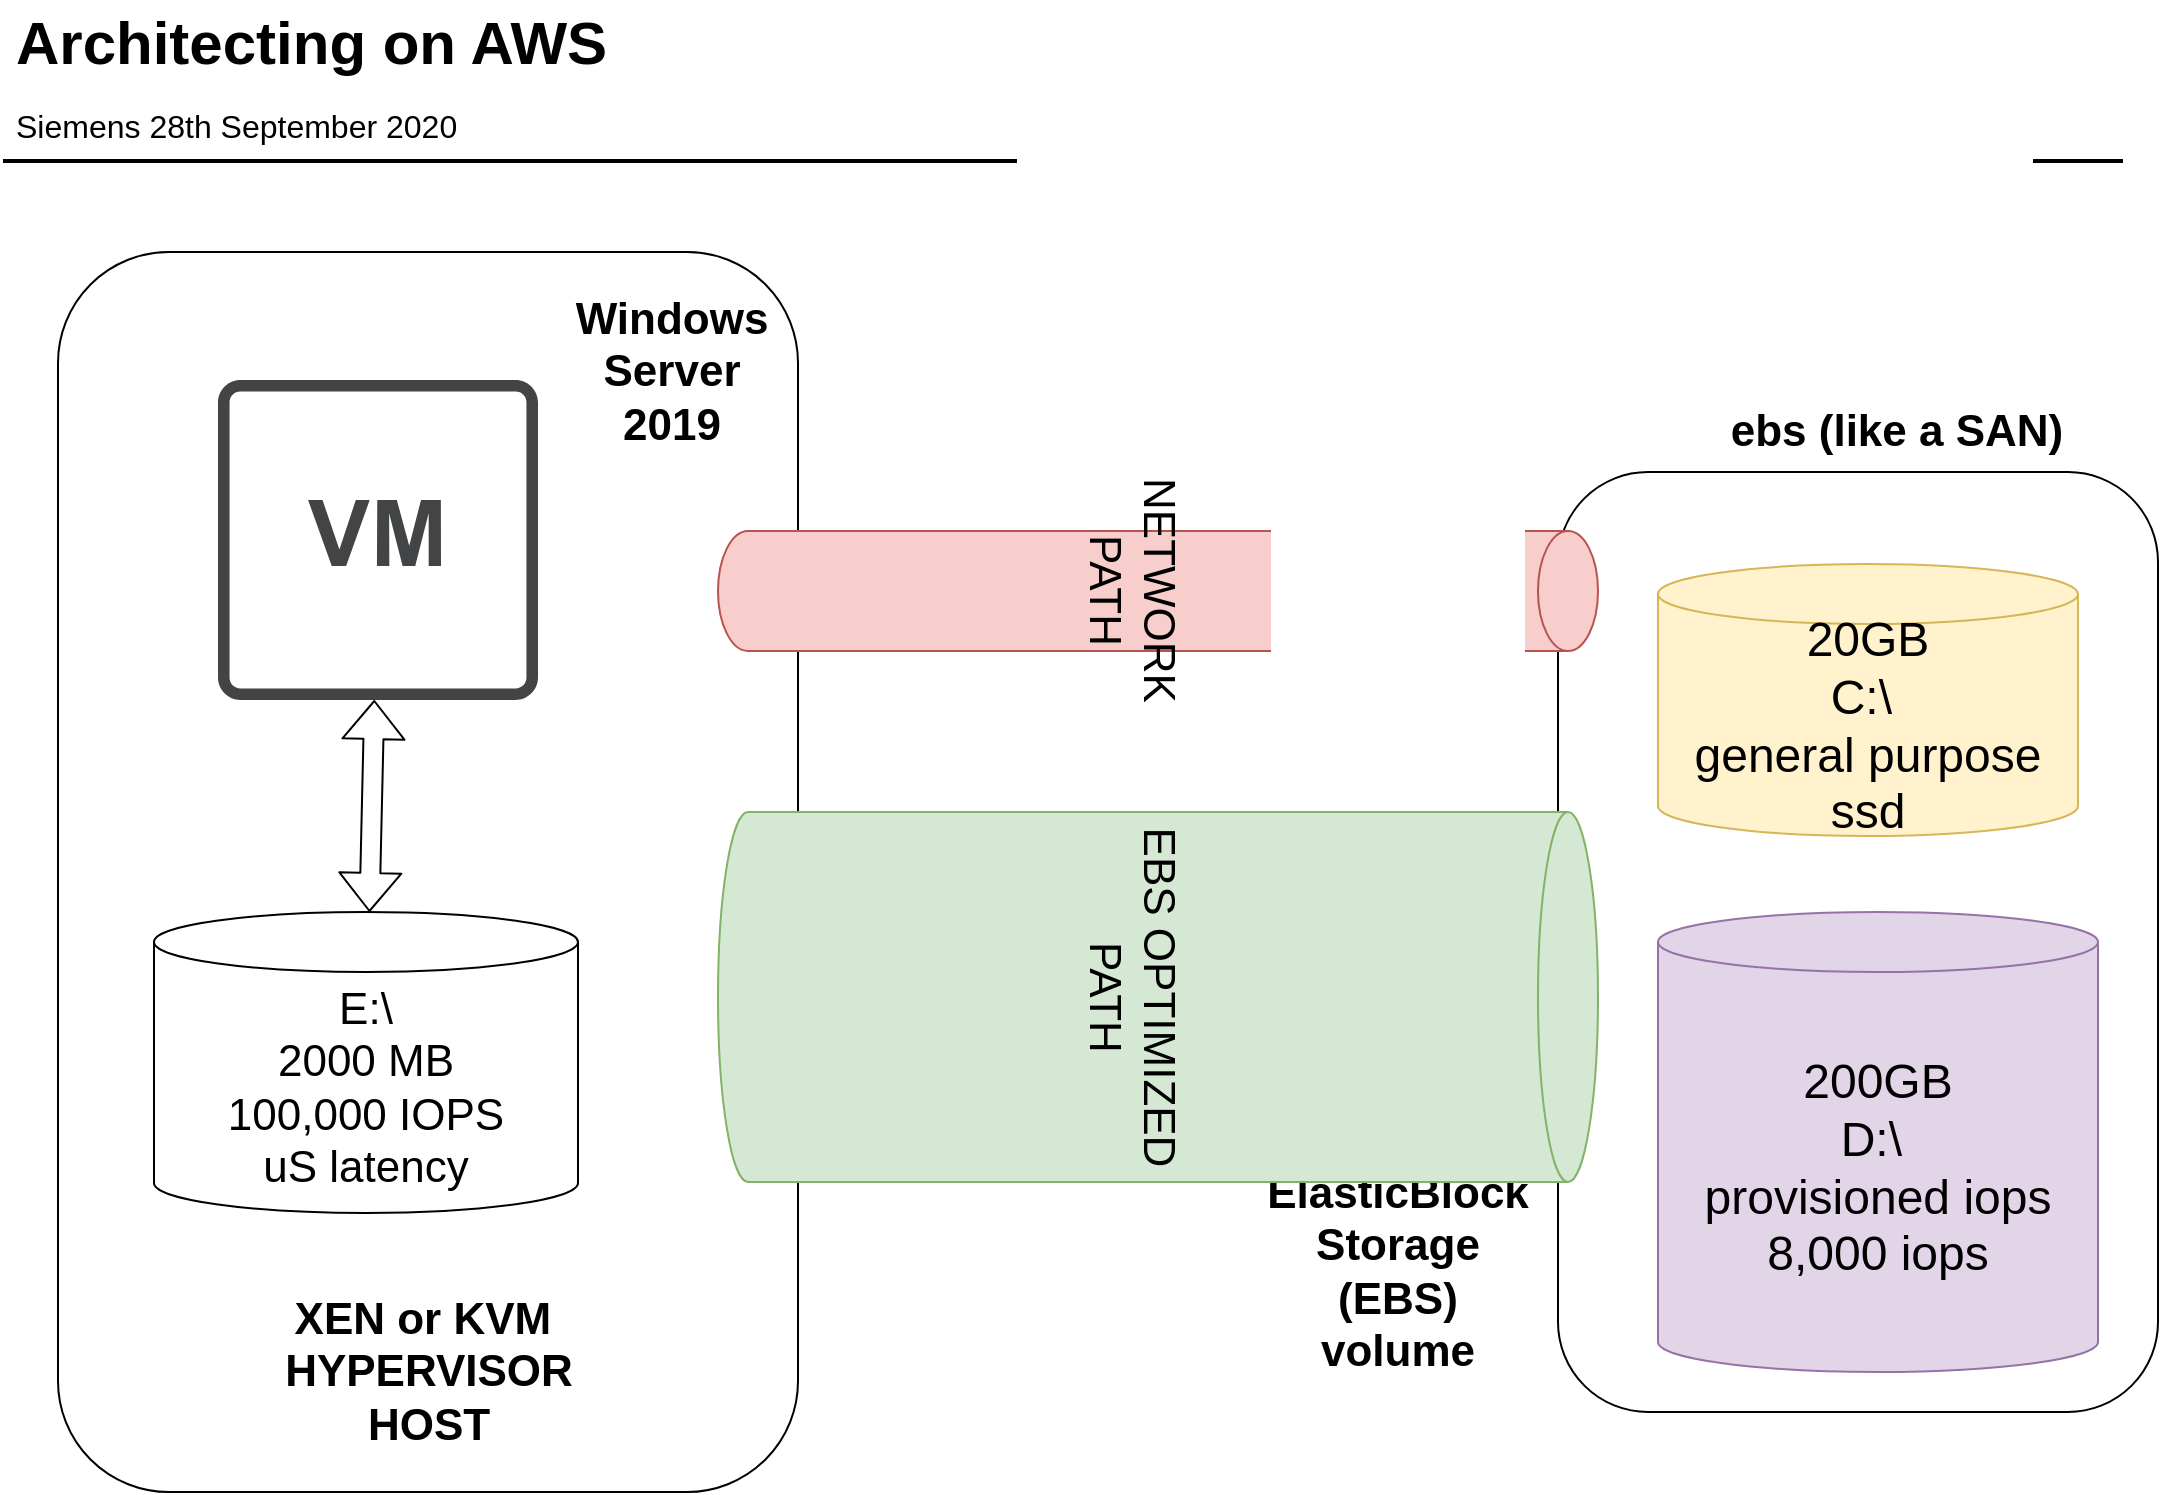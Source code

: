 <mxfile version="13.7.6" type="github" pages="4">
  <diagram name="EBS Optimized" id="27cIfP-kavHw7XUI801r">
    <mxGraphModel dx="1422" dy="832" grid="1" gridSize="10" guides="1" tooltips="1" connect="1" arrows="1" fold="1" page="1" pageScale="1" pageWidth="1169" pageHeight="827" math="0" shadow="0">
      <root>
        <mxCell id="x5GLo9ct7_AY5zpVhLTy-0" />
        <mxCell id="x5GLo9ct7_AY5zpVhLTy-1" parent="x5GLo9ct7_AY5zpVhLTy-0" />
        <mxCell id="g6mgMY1_Z6jYnGy4Dr5F-8" value="" style="rounded=1;whiteSpace=wrap;html=1;align=left;fontSize=22;" parent="x5GLo9ct7_AY5zpVhLTy-1" vertex="1">
          <mxGeometry x="830" y="300" width="300" height="470" as="geometry" />
        </mxCell>
        <mxCell id="g6mgMY1_Z6jYnGy4Dr5F-6" value="" style="rounded=1;whiteSpace=wrap;html=1;align=left;fontSize=14;" parent="x5GLo9ct7_AY5zpVhLTy-1" vertex="1">
          <mxGeometry x="80" y="190" width="370" height="620" as="geometry" />
        </mxCell>
        <mxCell id="x5GLo9ct7_AY5zpVhLTy-2" value="Architecting on AWS" style="text;html=1;resizable=0;points=[];autosize=1;align=left;verticalAlign=top;spacingTop=-4;fontSize=30;fontStyle=1" parent="x5GLo9ct7_AY5zpVhLTy-1" vertex="1">
          <mxGeometry x="56.5" y="64.5" width="310" height="40" as="geometry" />
        </mxCell>
        <mxCell id="x5GLo9ct7_AY5zpVhLTy-3" value="Siemens 28th September 2020" style="text;html=1;resizable=0;points=[];autosize=1;align=left;verticalAlign=top;spacingTop=-4;fontSize=16;" parent="x5GLo9ct7_AY5zpVhLTy-1" vertex="1">
          <mxGeometry x="56.5" y="114.5" width="240" height="20" as="geometry" />
        </mxCell>
        <mxCell id="x5GLo9ct7_AY5zpVhLTy-4" value="" style="line;strokeWidth=2;html=1;fontSize=14;" parent="x5GLo9ct7_AY5zpVhLTy-1" vertex="1">
          <mxGeometry x="52.5" y="139.5" width="1060" height="10" as="geometry" />
        </mxCell>
        <mxCell id="g6mgMY1_Z6jYnGy4Dr5F-0" value="" style="pointerEvents=1;shadow=0;dashed=0;html=1;strokeColor=none;fillColor=#434445;aspect=fixed;labelPosition=center;verticalLabelPosition=bottom;verticalAlign=top;align=center;outlineConnect=0;shape=mxgraph.vvd.virtual_machine;" parent="x5GLo9ct7_AY5zpVhLTy-1" vertex="1">
          <mxGeometry x="160" y="254" width="160" height="160" as="geometry" />
        </mxCell>
        <mxCell id="g6mgMY1_Z6jYnGy4Dr5F-1" value="&lt;font style=&quot;font-size: 24px&quot;&gt;20GB&lt;br&gt;C:\&amp;nbsp;&lt;br&gt;general purpose&lt;br&gt;ssd&lt;br&gt;&lt;/font&gt;" style="shape=cylinder3;whiteSpace=wrap;html=1;boundedLbl=1;backgroundOutline=1;size=15;fontSize=14;fillColor=#fff2cc;strokeColor=#d6b656;" parent="x5GLo9ct7_AY5zpVhLTy-1" vertex="1">
          <mxGeometry x="880" y="346" width="210" height="136" as="geometry" />
        </mxCell>
        <mxCell id="g6mgMY1_Z6jYnGy4Dr5F-2" value="Windows Server 2019" style="text;html=1;strokeColor=none;fillColor=none;align=center;verticalAlign=middle;whiteSpace=wrap;rounded=0;fontSize=22;fontStyle=1" parent="x5GLo9ct7_AY5zpVhLTy-1" vertex="1">
          <mxGeometry x="366.5" y="240" width="40" height="20" as="geometry" />
        </mxCell>
        <mxCell id="g6mgMY1_Z6jYnGy4Dr5F-5" value="ElasticBlock Storage (EBS) volume" style="text;html=1;strokeColor=none;fillColor=none;align=center;verticalAlign=middle;whiteSpace=wrap;rounded=0;fontSize=22;fontStyle=1" parent="x5GLo9ct7_AY5zpVhLTy-1" vertex="1">
          <mxGeometry x="730" y="690" width="40" height="20" as="geometry" />
        </mxCell>
        <mxCell id="g6mgMY1_Z6jYnGy4Dr5F-7" value="XEN or KVM&amp;nbsp;&lt;br&gt;HYPERVISOR HOST" style="text;html=1;strokeColor=none;fillColor=none;align=center;verticalAlign=middle;whiteSpace=wrap;rounded=0;fontSize=22;fontStyle=1" parent="x5GLo9ct7_AY5zpVhLTy-1" vertex="1">
          <mxGeometry x="175.75" y="740" width="178.5" height="20" as="geometry" />
        </mxCell>
        <mxCell id="g6mgMY1_Z6jYnGy4Dr5F-9" value="NETWORK PATH" style="shape=cylinder3;whiteSpace=wrap;html=1;boundedLbl=1;backgroundOutline=1;size=15;fontSize=22;rotation=90;fillColor=#f8cecc;strokeColor=#b85450;" parent="x5GLo9ct7_AY5zpVhLTy-1" vertex="1">
          <mxGeometry x="600" y="139.5" width="60" height="440" as="geometry" />
        </mxCell>
        <mxCell id="g6mgMY1_Z6jYnGy4Dr5F-12" value="ebs (like a SAN)" style="text;html=1;strokeColor=none;fillColor=none;align=center;verticalAlign=middle;whiteSpace=wrap;rounded=0;fontSize=22;fontStyle=1" parent="x5GLo9ct7_AY5zpVhLTy-1" vertex="1">
          <mxGeometry x="910" y="270" width="178.5" height="20" as="geometry" />
        </mxCell>
        <mxCell id="g6mgMY1_Z6jYnGy4Dr5F-13" value="EBS OPTIMIZED PATH" style="shape=cylinder3;whiteSpace=wrap;html=1;boundedLbl=1;backgroundOutline=1;size=15;fontSize=22;rotation=90;fillColor=#d5e8d4;strokeColor=#82b366;" parent="x5GLo9ct7_AY5zpVhLTy-1" vertex="1">
          <mxGeometry x="537.5" y="342.5" width="185" height="440" as="geometry" />
        </mxCell>
        <mxCell id="g6mgMY1_Z6jYnGy4Dr5F-14" value="&lt;font style=&quot;font-size: 24px&quot;&gt;200GB&lt;br&gt;D:\&amp;nbsp;&lt;br&gt;provisioned iops&lt;br&gt;8,000 iops&lt;br&gt;&lt;/font&gt;" style="shape=cylinder3;whiteSpace=wrap;html=1;boundedLbl=1;backgroundOutline=1;size=15;fontSize=14;fillColor=#e1d5e7;strokeColor=#9673a6;" parent="x5GLo9ct7_AY5zpVhLTy-1" vertex="1">
          <mxGeometry x="880" y="520" width="220" height="230" as="geometry" />
        </mxCell>
        <mxCell id="g6mgMY1_Z6jYnGy4Dr5F-15" value="E:\&lt;br&gt;2000 MB&lt;br&gt;100,000 IOPS&lt;br&gt;uS latency" style="shape=cylinder3;whiteSpace=wrap;html=1;boundedLbl=1;backgroundOutline=1;size=15;fontSize=22;" parent="x5GLo9ct7_AY5zpVhLTy-1" vertex="1">
          <mxGeometry x="128" y="520" width="212" height="150.5" as="geometry" />
        </mxCell>
        <mxCell id="g6mgMY1_Z6jYnGy4Dr5F-16" value="" style="shape=flexArrow;endArrow=classic;startArrow=classic;html=1;fontSize=22;" parent="x5GLo9ct7_AY5zpVhLTy-1" source="g6mgMY1_Z6jYnGy4Dr5F-15" target="g6mgMY1_Z6jYnGy4Dr5F-0" edge="1">
          <mxGeometry width="50" height="50" relative="1" as="geometry">
            <mxPoint x="650" y="550" as="sourcePoint" />
            <mxPoint x="700" y="500" as="targetPoint" />
          </mxGeometry>
        </mxCell>
      </root>
    </mxGraphModel>
  </diagram>
  <diagram name="Hypervisor" id="PUaRwyLdnuVOWsAEEMCu">
    <mxGraphModel dx="1673" dy="979" grid="1" gridSize="10" guides="1" tooltips="1" connect="1" arrows="1" fold="1" page="1" pageScale="1" pageWidth="1169" pageHeight="827" math="0" shadow="0">
      <root>
        <mxCell id="oXlI0FXIE4V6m4gh9nj1-0" />
        <mxCell id="oXlI0FXIE4V6m4gh9nj1-1" parent="oXlI0FXIE4V6m4gh9nj1-0" />
        <mxCell id="oXlI0FXIE4V6m4gh9nj1-3" value="" style="rounded=1;whiteSpace=wrap;html=1;align=left;fontSize=14;" parent="oXlI0FXIE4V6m4gh9nj1-1" vertex="1">
          <mxGeometry x="80" y="190" width="1030" height="620" as="geometry" />
        </mxCell>
        <mxCell id="oXlI0FXIE4V6m4gh9nj1-4" value="Architecting on AWS" style="text;html=1;resizable=0;points=[];autosize=1;align=left;verticalAlign=top;spacingTop=-4;fontSize=30;fontStyle=1" parent="oXlI0FXIE4V6m4gh9nj1-1" vertex="1">
          <mxGeometry x="56.5" y="64.5" width="310" height="40" as="geometry" />
        </mxCell>
        <mxCell id="oXlI0FXIE4V6m4gh9nj1-5" value="Siemens 28th September 2020" style="text;html=1;resizable=0;points=[];autosize=1;align=left;verticalAlign=top;spacingTop=-4;fontSize=16;" parent="oXlI0FXIE4V6m4gh9nj1-1" vertex="1">
          <mxGeometry x="56.5" y="114.5" width="240" height="20" as="geometry" />
        </mxCell>
        <mxCell id="oXlI0FXIE4V6m4gh9nj1-6" value="" style="line;strokeWidth=2;html=1;fontSize=14;" parent="oXlI0FXIE4V6m4gh9nj1-1" vertex="1">
          <mxGeometry x="52.5" y="139.5" width="1060" height="10" as="geometry" />
        </mxCell>
        <mxCell id="oXlI0FXIE4V6m4gh9nj1-7" value="" style="pointerEvents=1;shadow=0;dashed=0;html=1;strokeColor=none;fillColor=#434445;aspect=fixed;labelPosition=center;verticalLabelPosition=bottom;verticalAlign=top;align=center;outlineConnect=0;shape=mxgraph.vvd.virtual_machine;" parent="oXlI0FXIE4V6m4gh9nj1-1" vertex="1">
          <mxGeometry x="160" y="254" width="160" height="160" as="geometry" />
        </mxCell>
        <mxCell id="oXlI0FXIE4V6m4gh9nj1-9" value="Windows Server 2019&lt;br&gt;for Siemens" style="text;html=1;strokeColor=none;fillColor=none;align=center;verticalAlign=middle;whiteSpace=wrap;rounded=0;fontSize=22;fontStyle=1" parent="oXlI0FXIE4V6m4gh9nj1-1" vertex="1">
          <mxGeometry x="366.5" y="324" width="40" height="20" as="geometry" />
        </mxCell>
        <mxCell id="oXlI0FXIE4V6m4gh9nj1-11" value="XEN or KVM&amp;nbsp;&lt;br&gt;HYPERVISOR HOST" style="text;html=1;strokeColor=none;fillColor=none;align=center;verticalAlign=middle;whiteSpace=wrap;rounded=0;fontSize=22;fontStyle=1" parent="oXlI0FXIE4V6m4gh9nj1-1" vertex="1">
          <mxGeometry x="175.75" y="740" width="178.5" height="20" as="geometry" />
        </mxCell>
        <mxCell id="oXlI0FXIE4V6m4gh9nj1-18" value="" style="pointerEvents=1;shadow=0;dashed=0;html=1;strokeColor=none;fillColor=#434445;aspect=fixed;labelPosition=center;verticalLabelPosition=bottom;verticalAlign=top;align=center;outlineConnect=0;shape=mxgraph.vvd.virtual_machine;" parent="oXlI0FXIE4V6m4gh9nj1-1" vertex="1">
          <mxGeometry x="580" y="254" width="160" height="160" as="geometry" />
        </mxCell>
        <mxCell id="oXlI0FXIE4V6m4gh9nj1-20" value="Windows Server 2019&lt;br&gt;for Siemens" style="text;html=1;strokeColor=none;fillColor=none;align=center;verticalAlign=middle;whiteSpace=wrap;rounded=0;fontSize=22;fontStyle=1" parent="oXlI0FXIE4V6m4gh9nj1-1" vertex="1">
          <mxGeometry x="820" y="210" width="40" height="256" as="geometry" />
        </mxCell>
      </root>
    </mxGraphModel>
  </diagram>
  <diagram name="Cloudfront to S3" id="widVsamPwLqXXseyymtK">
    <mxGraphModel dx="1422" dy="832" grid="1" gridSize="10" guides="1" tooltips="1" connect="1" arrows="1" fold="1" page="1" pageScale="1" pageWidth="1169" pageHeight="827" math="0" shadow="0">
      <root>
        <mxCell id="BsY-sKtZo91KOvWU6S5C-0" />
        <mxCell id="BsY-sKtZo91KOvWU6S5C-1" parent="BsY-sKtZo91KOvWU6S5C-0" />
        <mxCell id="BsY-sKtZo91KOvWU6S5C-2" value="Architecting on AWS" style="text;html=1;resizable=0;points=[];autosize=1;align=left;verticalAlign=top;spacingTop=-4;fontSize=30;fontStyle=1" parent="BsY-sKtZo91KOvWU6S5C-1" vertex="1">
          <mxGeometry x="56.5" y="64.5" width="310" height="40" as="geometry" />
        </mxCell>
        <mxCell id="BsY-sKtZo91KOvWU6S5C-3" value="Siemens 28th September 2020" style="text;html=1;resizable=0;points=[];autosize=1;align=left;verticalAlign=top;spacingTop=-4;fontSize=16;" parent="BsY-sKtZo91KOvWU6S5C-1" vertex="1">
          <mxGeometry x="56.5" y="114.5" width="240" height="20" as="geometry" />
        </mxCell>
        <mxCell id="BsY-sKtZo91KOvWU6S5C-4" value="" style="line;strokeWidth=2;html=1;fontSize=14;" parent="BsY-sKtZo91KOvWU6S5C-1" vertex="1">
          <mxGeometry x="52.5" y="139.5" width="1060" height="10" as="geometry" />
        </mxCell>
        <mxCell id="BsY-sKtZo91KOvWU6S5C-5" value="bucket name = &quot;mybucket232&quot;&lt;br&gt;https://mybucket232.s3.amazonaws.com&lt;br&gt;Virtual hosting = TRUE" style="outlineConnect=0;fontColor=#232F3E;gradientColor=none;fillColor=#277116;strokeColor=none;dashed=0;verticalLabelPosition=bottom;verticalAlign=top;align=center;html=1;fontSize=12;fontStyle=0;aspect=fixed;pointerEvents=1;shape=mxgraph.aws4.bucket;" parent="BsY-sKtZo91KOvWU6S5C-1" vertex="1">
          <mxGeometry x="820" y="180" width="94.23" height="98" as="geometry" />
        </mxCell>
        <mxCell id="BsY-sKtZo91KOvWU6S5C-8" value="index.html" style="rounded=1;whiteSpace=wrap;html=1;align=left;" parent="BsY-sKtZo91KOvWU6S5C-1" vertex="1">
          <mxGeometry x="827.5" y="230" width="60" height="30" as="geometry" />
        </mxCell>
        <mxCell id="BsY-sKtZo91KOvWU6S5C-9" value="Global DNS Service" style="outlineConnect=0;fontColor=#232F3E;gradientColor=#945DF2;gradientDirection=north;fillColor=#5A30B5;strokeColor=#ffffff;dashed=0;verticalLabelPosition=bottom;verticalAlign=top;align=center;html=1;fontSize=12;fontStyle=0;aspect=fixed;shape=mxgraph.aws4.resourceIcon;resIcon=mxgraph.aws4.route_53;" parent="BsY-sKtZo91KOvWU6S5C-1" vertex="1">
          <mxGeometry x="490" y="190" width="78" height="78" as="geometry" />
        </mxCell>
        <mxCell id="BsY-sKtZo91KOvWU6S5C-10" value="CNAME record&lt;br&gt;www.siemens.com --&amp;gt;&amp;nbsp;&lt;span style=&quot;color: rgb(35 , 47 , 62) ; text-align: center&quot;&gt;cf1234567.cloudfront.net&lt;/span&gt;" style="rounded=1;whiteSpace=wrap;html=1;align=left;" parent="BsY-sKtZo91KOvWU6S5C-1" vertex="1">
          <mxGeometry x="410" y="278" width="290" height="60" as="geometry" />
        </mxCell>
        <mxCell id="BsY-sKtZo91KOvWU6S5C-11" value="CloudFront Distribution&lt;br&gt;ORIGIN = https://mybucket.s3.amazonaws.com&lt;br&gt;cf1234567.cloudfront.net" style="outlineConnect=0;fontColor=#232F3E;gradientColor=#945DF2;gradientDirection=north;fillColor=#5A30B5;strokeColor=#ffffff;dashed=0;verticalLabelPosition=bottom;verticalAlign=top;align=center;html=1;fontSize=12;fontStyle=0;aspect=fixed;shape=mxgraph.aws4.resourceIcon;resIcon=mxgraph.aws4.cloudfront;" parent="BsY-sKtZo91KOvWU6S5C-1" vertex="1">
          <mxGeometry x="670" y="360" width="78" height="78" as="geometry" />
        </mxCell>
        <mxCell id="BsY-sKtZo91KOvWU6S5C-12" value="" style="shape=flexArrow;endArrow=classic;html=1;" parent="BsY-sKtZo91KOvWU6S5C-1" edge="1">
          <mxGeometry width="50" height="50" relative="1" as="geometry">
            <mxPoint x="310" y="204" as="sourcePoint" />
            <mxPoint x="480" y="200" as="targetPoint" />
          </mxGeometry>
        </mxCell>
        <mxCell id="BsY-sKtZo91KOvWU6S5C-13" value="" style="shape=flexArrow;endArrow=classic;html=1;" parent="BsY-sKtZo91KOvWU6S5C-1" edge="1">
          <mxGeometry width="50" height="50" relative="1" as="geometry">
            <mxPoint x="570" y="340" as="sourcePoint" />
            <mxPoint x="660" y="420" as="targetPoint" />
          </mxGeometry>
        </mxCell>
        <mxCell id="BsY-sKtZo91KOvWU6S5C-14" value="" style="shape=flexArrow;endArrow=classic;html=1;" parent="BsY-sKtZo91KOvWU6S5C-1" edge="1">
          <mxGeometry width="50" height="50" relative="1" as="geometry">
            <mxPoint x="760" y="400" as="sourcePoint" />
            <mxPoint x="873" y="340" as="targetPoint" />
          </mxGeometry>
        </mxCell>
      </root>
    </mxGraphModel>
  </diagram>
  <diagram id="rJICjt1PLz-014PjLbdg" name="VPC">
    <mxGraphModel dx="593" dy="1172" grid="1" gridSize="10" guides="1" tooltips="1" connect="1" arrows="1" fold="1" page="1" pageScale="1" pageWidth="1169" pageHeight="827" math="0" shadow="0">
      <root>
        <mxCell id="FpBhPsT1KfIi4kYJoUhy-0" />
        <mxCell id="FpBhPsT1KfIi4kYJoUhy-1" parent="FpBhPsT1KfIi4kYJoUhy-0" />
        <mxCell id="FpBhPsT1KfIi4kYJoUhy-2" value="&lt;font style=&quot;font-size: 18px&quot;&gt;VPC - 10.0.0.0/16 (10.0.0.0 - &amp;gt; 10.0.255.255)&lt;/font&gt;" style="points=[[0,0],[0.25,0],[0.5,0],[0.75,0],[1,0],[1,0.25],[1,0.5],[1,0.75],[1,1],[0.75,1],[0.5,1],[0.25,1],[0,1],[0,0.75],[0,0.5],[0,0.25]];outlineConnect=0;gradientColor=none;html=1;whiteSpace=wrap;fontSize=12;fontStyle=0;shape=mxgraph.aws4.group;grIcon=mxgraph.aws4.group_vpc;strokeColor=#248814;fillColor=none;verticalAlign=top;align=left;spacingLeft=30;dashed=0;" parent="FpBhPsT1KfIi4kYJoUhy-1" vertex="1">
          <mxGeometry x="70" y="170" width="680" height="630" as="geometry" />
        </mxCell>
        <mxCell id="FpBhPsT1KfIi4kYJoUhy-3" value="Availability Zone" style="fillColor=none;strokeColor=#147EBA;dashed=1;verticalAlign=top;fontStyle=0;fontColor=#147EBA;" parent="FpBhPsT1KfIi4kYJoUhy-1" vertex="1">
          <mxGeometry x="150" y="230" width="230" height="550" as="geometry" />
        </mxCell>
        <mxCell id="FpBhPsT1KfIi4kYJoUhy-4" value="Availability Zone" style="fillColor=none;strokeColor=#147EBA;dashed=1;verticalAlign=top;fontStyle=0;fontColor=#147EBA;" parent="FpBhPsT1KfIi4kYJoUhy-1" vertex="1">
          <mxGeometry x="450" y="230" width="240" height="550" as="geometry" />
        </mxCell>
        <mxCell id="FpBhPsT1KfIi4kYJoUhy-5" value="Public subnet&lt;br&gt;10.0.10.0/&lt;b&gt;24&lt;/b&gt;&lt;br&gt;10.0.10.1 --&amp;gt;10.0.10.255" style="points=[[0,0],[0.25,0],[0.5,0],[0.75,0],[1,0],[1,0.25],[1,0.5],[1,0.75],[1,1],[0.75,1],[0.5,1],[0.25,1],[0,1],[0,0.75],[0,0.5],[0,0.25]];outlineConnect=0;gradientColor=none;html=1;whiteSpace=wrap;fontSize=12;fontStyle=0;shape=mxgraph.aws4.group;grIcon=mxgraph.aws4.group_security_group;grStroke=0;strokeColor=#248814;fillColor=#E9F3E6;verticalAlign=top;align=left;spacingLeft=30;fontColor=#248814;dashed=0;" parent="FpBhPsT1KfIi4kYJoUhy-1" vertex="1">
          <mxGeometry x="170" y="280" width="200" height="200" as="geometry" />
        </mxCell>
        <mxCell id="FpBhPsT1KfIi4kYJoUhy-6" value="Web Server 1&lt;br&gt;Private IP = 10.0.10.66" style="outlineConnect=0;fontColor=#232F3E;gradientColor=#F78E04;gradientDirection=north;fillColor=#D05C17;strokeColor=#ffffff;dashed=0;verticalLabelPosition=bottom;verticalAlign=top;align=center;html=1;fontSize=12;fontStyle=0;aspect=fixed;shape=mxgraph.aws4.resourceIcon;resIcon=mxgraph.aws4.ec2;" parent="FpBhPsT1KfIi4kYJoUhy-1" vertex="1">
          <mxGeometry x="210" y="350" width="40" height="40" as="geometry" />
        </mxCell>
        <mxCell id="FpBhPsT1KfIi4kYJoUhy-7" value="Public subnet&lt;br&gt;10.0.20.0/&lt;b&gt;24&lt;/b&gt;&lt;br&gt;10.0.20.1 --&amp;gt;10.0.20.255" style="points=[[0,0],[0.25,0],[0.5,0],[0.75,0],[1,0],[1,0.25],[1,0.5],[1,0.75],[1,1],[0.75,1],[0.5,1],[0.25,1],[0,1],[0,0.75],[0,0.5],[0,0.25]];outlineConnect=0;gradientColor=none;html=1;whiteSpace=wrap;fontSize=12;fontStyle=0;shape=mxgraph.aws4.group;grIcon=mxgraph.aws4.group_security_group;grStroke=0;strokeColor=#248814;fillColor=#E9F3E6;verticalAlign=top;align=left;spacingLeft=30;fontColor=#248814;dashed=0;" parent="FpBhPsT1KfIi4kYJoUhy-1" vertex="1">
          <mxGeometry x="480" y="280" width="190" height="200" as="geometry" />
        </mxCell>
        <mxCell id="FpBhPsT1KfIi4kYJoUhy-8" value="Web Server 2&lt;br&gt;Private IP = 10.0.20.42" style="outlineConnect=0;fontColor=#232F3E;gradientColor=#F78E04;gradientDirection=north;fillColor=#D05C17;strokeColor=#ffffff;dashed=0;verticalLabelPosition=bottom;verticalAlign=top;align=center;html=1;fontSize=12;fontStyle=0;aspect=fixed;shape=mxgraph.aws4.resourceIcon;resIcon=mxgraph.aws4.ec2;" parent="FpBhPsT1KfIi4kYJoUhy-1" vertex="1">
          <mxGeometry x="531" y="350" width="40" height="40" as="geometry" />
        </mxCell>
        <mxCell id="FpBhPsT1KfIi4kYJoUhy-9" value="VPC&amp;nbsp;&lt;br&gt;ROUTER" style="outlineConnect=0;fontColor=#232F3E;gradientColor=none;fillColor=#5A30B5;strokeColor=none;dashed=0;verticalLabelPosition=bottom;verticalAlign=top;align=center;html=1;fontSize=12;fontStyle=0;aspect=fixed;pointerEvents=1;shape=mxgraph.aws4.customer_gateway;" parent="FpBhPsT1KfIi4kYJoUhy-1" vertex="1">
          <mxGeometry x="382" y="500" width="58" height="58" as="geometry" />
        </mxCell>
        <mxCell id="FpBhPsT1KfIi4kYJoUhy-10" value="" style="endArrow=none;html=1;fontSize=22;fontColor=#000000;" parent="FpBhPsT1KfIi4kYJoUhy-1" source="FpBhPsT1KfIi4kYJoUhy-5" target="FpBhPsT1KfIi4kYJoUhy-9" edge="1">
          <mxGeometry width="50" height="50" relative="1" as="geometry">
            <mxPoint x="380" y="340" as="sourcePoint" />
            <mxPoint x="430" y="290" as="targetPoint" />
          </mxGeometry>
        </mxCell>
        <mxCell id="FpBhPsT1KfIi4kYJoUhy-11" value="" style="endArrow=none;html=1;fontSize=22;fontColor=#000000;" parent="FpBhPsT1KfIi4kYJoUhy-1" source="FpBhPsT1KfIi4kYJoUhy-7" target="FpBhPsT1KfIi4kYJoUhy-9" edge="1">
          <mxGeometry width="50" height="50" relative="1" as="geometry">
            <mxPoint x="370.0" y="327.695" as="sourcePoint" />
            <mxPoint x="390" y="314.578" as="targetPoint" />
          </mxGeometry>
        </mxCell>
        <mxCell id="FpBhPsT1KfIi4kYJoUhy-12" value="10.0.10.1" style="text;html=1;strokeColor=none;fillColor=none;align=center;verticalAlign=middle;whiteSpace=wrap;rounded=0;fontSize=12;fontColor=#000000;" parent="FpBhPsT1KfIi4kYJoUhy-1" vertex="1">
          <mxGeometry x="330" y="495" width="40" height="20" as="geometry" />
        </mxCell>
        <mxCell id="FpBhPsT1KfIi4kYJoUhy-13" value="10.0.20.1" style="text;html=1;strokeColor=none;fillColor=none;align=center;verticalAlign=middle;whiteSpace=wrap;rounded=0;fontSize=12;fontColor=#000000;" parent="FpBhPsT1KfIi4kYJoUhy-1" vertex="1">
          <mxGeometry x="450" y="495" width="40" height="20" as="geometry" />
        </mxCell>
        <mxCell id="FpBhPsT1KfIi4kYJoUhy-14" value="Private subnet&lt;br&gt;10.0.30.0/24&lt;br&gt;10.0.30.1 --&amp;gt; 10.0.30.254" style="points=[[0,0],[0.25,0],[0.5,0],[0.75,0],[1,0],[1,0.25],[1,0.5],[1,0.75],[1,1],[0.75,1],[0.5,1],[0.25,1],[0,1],[0,0.75],[0,0.5],[0,0.25]];outlineConnect=0;gradientColor=none;html=1;whiteSpace=wrap;fontSize=12;fontStyle=0;shape=mxgraph.aws4.group;grIcon=mxgraph.aws4.group_security_group;grStroke=0;strokeColor=#147EBA;fillColor=#E6F2F8;verticalAlign=top;align=left;spacingLeft=30;fontColor=#147EBA;dashed=0;" parent="FpBhPsT1KfIi4kYJoUhy-1" vertex="1">
          <mxGeometry x="180" y="558" width="180" height="192" as="geometry" />
        </mxCell>
        <mxCell id="FpBhPsT1KfIi4kYJoUhy-15" value="Private subnet&lt;br&gt;10.0.40.0/24&lt;br&gt;10.0.40.1 --&amp;gt; 10.0.40.254" style="points=[[0,0],[0.25,0],[0.5,0],[0.75,0],[1,0],[1,0.25],[1,0.5],[1,0.75],[1,1],[0.75,1],[0.5,1],[0.25,1],[0,1],[0,0.75],[0,0.5],[0,0.25]];outlineConnect=0;gradientColor=none;html=1;whiteSpace=wrap;fontSize=12;fontStyle=0;shape=mxgraph.aws4.group;grIcon=mxgraph.aws4.group_security_group;grStroke=0;strokeColor=#147EBA;fillColor=#E6F2F8;verticalAlign=top;align=left;spacingLeft=30;fontColor=#147EBA;dashed=0;" parent="FpBhPsT1KfIi4kYJoUhy-1" vertex="1">
          <mxGeometry x="485" y="558" width="180" height="192" as="geometry" />
        </mxCell>
        <mxCell id="FpBhPsT1KfIi4kYJoUhy-16" value="App Server 1&lt;br&gt;Private IP = 10.0.30.10" style="outlineConnect=0;fontColor=#232F3E;gradientColor=#F78E04;gradientDirection=north;fillColor=#D05C17;strokeColor=#ffffff;dashed=0;verticalLabelPosition=bottom;verticalAlign=top;align=center;html=1;fontSize=12;fontStyle=0;aspect=fixed;shape=mxgraph.aws4.resourceIcon;resIcon=mxgraph.aws4.ec2;" parent="FpBhPsT1KfIi4kYJoUhy-1" vertex="1">
          <mxGeometry x="226" y="629" width="50" height="50" as="geometry" />
        </mxCell>
        <mxCell id="FpBhPsT1KfIi4kYJoUhy-17" value="App Server 2&lt;br&gt;Private IP = 10.0.40.16" style="outlineConnect=0;fontColor=#232F3E;gradientColor=#F78E04;gradientDirection=north;fillColor=#D05C17;strokeColor=#ffffff;dashed=0;verticalLabelPosition=bottom;verticalAlign=top;align=center;html=1;fontSize=12;fontStyle=0;aspect=fixed;shape=mxgraph.aws4.resourceIcon;resIcon=mxgraph.aws4.ec2;" parent="FpBhPsT1KfIi4kYJoUhy-1" vertex="1">
          <mxGeometry x="543" y="629" width="48" height="48" as="geometry" />
        </mxCell>
        <mxCell id="FpBhPsT1KfIi4kYJoUhy-18" value="" style="endArrow=none;html=1;fontSize=22;fontColor=#000000;" parent="FpBhPsT1KfIi4kYJoUhy-1" source="FpBhPsT1KfIi4kYJoUhy-15" target="FpBhPsT1KfIi4kYJoUhy-9" edge="1">
          <mxGeometry width="50" height="50" relative="1" as="geometry">
            <mxPoint x="490" y="475.271" as="sourcePoint" />
            <mxPoint x="448" y="512.97" as="targetPoint" />
          </mxGeometry>
        </mxCell>
        <mxCell id="FpBhPsT1KfIi4kYJoUhy-19" value="10.0.40.1" style="text;html=1;strokeColor=none;fillColor=none;align=center;verticalAlign=middle;whiteSpace=wrap;rounded=0;fontSize=12;fontColor=#000000;" parent="FpBhPsT1KfIi4kYJoUhy-1" vertex="1">
          <mxGeometry x="460" y="530" width="40" height="20" as="geometry" />
        </mxCell>
        <mxCell id="FpBhPsT1KfIi4kYJoUhy-20" value="10.0.30.1" style="text;html=1;strokeColor=none;fillColor=none;align=center;verticalAlign=middle;whiteSpace=wrap;rounded=0;fontSize=12;fontColor=#000000;" parent="FpBhPsT1KfIi4kYJoUhy-1" vertex="1">
          <mxGeometry x="330" y="538" width="40" height="20" as="geometry" />
        </mxCell>
        <mxCell id="FpBhPsT1KfIi4kYJoUhy-22" value="INTERNET GATEWAY (IGW)" style="outlineConnect=0;fontColor=#232F3E;gradientColor=none;fillColor=#5A30B5;strokeColor=none;dashed=0;verticalLabelPosition=bottom;verticalAlign=top;align=center;html=1;fontSize=12;fontStyle=0;aspect=fixed;pointerEvents=1;shape=mxgraph.aws4.internet_gateway;" parent="FpBhPsT1KfIi4kYJoUhy-1" vertex="1">
          <mxGeometry x="372" y="40" width="78" height="78" as="geometry" />
        </mxCell>
        <mxCell id="FpBhPsT1KfIi4kYJoUhy-23" value="" style="endArrow=none;html=1;fontSize=12;fontColor=#000000;" parent="FpBhPsT1KfIi4kYJoUhy-1" source="FpBhPsT1KfIi4kYJoUhy-9" target="FpBhPsT1KfIi4kYJoUhy-22" edge="1">
          <mxGeometry width="50" height="50" relative="1" as="geometry">
            <mxPoint x="390" y="360" as="sourcePoint" />
            <mxPoint x="440" y="310" as="targetPoint" />
          </mxGeometry>
        </mxCell>
        <mxCell id="FpBhPsT1KfIi4kYJoUhy-24" value="&lt;b&gt;Routing Table rt1&lt;/b&gt;&lt;br&gt;10.0.0.0/16 = local&amp;nbsp;&lt;br&gt;0.0.0.0/0 = IGW" style="rounded=1;whiteSpace=wrap;html=1;align=left;fontSize=12;fontColor=#000000;" parent="FpBhPsT1KfIi4kYJoUhy-1" vertex="1">
          <mxGeometry x="106" y="435" width="120" height="60" as="geometry" />
        </mxCell>
        <mxCell id="FpBhPsT1KfIi4kYJoUhy-25" value="&lt;b&gt;Routing Table rt1&lt;/b&gt;&lt;br&gt;10.0.0.0/16 = local&amp;nbsp;&lt;br&gt;0.0.0.0/0 = IGW" style="rounded=1;whiteSpace=wrap;html=1;align=left;fontSize=12;fontColor=#000000;" parent="FpBhPsT1KfIi4kYJoUhy-1" vertex="1">
          <mxGeometry x="570" y="435" width="120" height="60" as="geometry" />
        </mxCell>
        <mxCell id="FpBhPsT1KfIi4kYJoUhy-26" value="&lt;b&gt;Routing Table rt2&lt;/b&gt;&lt;br&gt;10.0.0.0/16 = local&amp;nbsp;&lt;br&gt;0.0.0.0/0 = NATinstance" style="rounded=1;whiteSpace=wrap;html=1;align=left;fontSize=12;fontColor=#000000;" parent="FpBhPsT1KfIi4kYJoUhy-1" vertex="1">
          <mxGeometry x="86" y="720" width="160" height="60" as="geometry" />
        </mxCell>
        <mxCell id="FpBhPsT1KfIi4kYJoUhy-34" value="&lt;span style=&quot;color: rgb(22 , 25 , 31) ; font-family: &amp;#34;amazon ember&amp;#34; , &amp;#34;helvetica neue&amp;#34; , &amp;#34;roboto&amp;#34; , &amp;#34;arial&amp;#34; , sans-serif ; font-size: 14px ; background-color: rgb(241 , 250 , 255)&quot;&gt;eipalloc-019bf2638e7f44c59&lt;br&gt;&lt;/span&gt;&lt;a href=&quot;https://eu-west-1.console.aws.amazon.com/vpc/home?region=eu-west-1#ElasticIpDetails:AllocationId=eipalloc-019bf2638e7f44c59&quot; target=&quot;_top&quot; style=&quot;background-color: rgb(241 , 250 , 255) ; font-family: &amp;#34;amazon ember&amp;#34; , &amp;#34;helvetica neue&amp;#34; , &amp;#34;roboto&amp;#34; , &amp;#34;arial&amp;#34; , sans-serif ; font-size: 14px&quot;&gt;54.195.201.240&lt;/a&gt;" style="rounded=1;whiteSpace=wrap;html=1;align=left;fontSize=20;fontColor=#000000;" parent="FpBhPsT1KfIi4kYJoUhy-1" vertex="1">
          <mxGeometry x="310" y="-50" width="254" height="60" as="geometry" />
        </mxCell>
        <mxCell id="FpBhPsT1KfIi4kYJoUhy-38" value="NAT&lt;br&gt;&amp;nbsp;INSTANCE" style="outlineConnect=0;fontColor=#232F3E;gradientColor=#F78E04;gradientDirection=north;fillColor=#D05C17;strokeColor=#ffffff;dashed=0;verticalLabelPosition=bottom;verticalAlign=top;align=center;html=1;fontSize=12;fontStyle=0;aspect=fixed;shape=mxgraph.aws4.resourceIcon;resIcon=mxgraph.aws4.ec2;" parent="FpBhPsT1KfIi4kYJoUhy-1" vertex="1">
          <mxGeometry x="330" y="350" width="40" height="40" as="geometry" />
        </mxCell>
        <mxCell id="FpBhPsT1KfIi4kYJoUhy-39" value="NAT&lt;br&gt;&amp;nbsp;INSTANCE" style="outlineConnect=0;fontColor=#232F3E;gradientColor=#F78E04;gradientDirection=north;fillColor=#D05C17;strokeColor=#ffffff;dashed=0;verticalLabelPosition=bottom;verticalAlign=top;align=center;html=1;fontSize=12;fontStyle=0;aspect=fixed;shape=mxgraph.aws4.resourceIcon;resIcon=mxgraph.aws4.ec2;" parent="FpBhPsT1KfIi4kYJoUhy-1" vertex="1">
          <mxGeometry x="640" y="340" width="40" height="40" as="geometry" />
        </mxCell>
        <mxCell id="wRJ4Bb78gKyEnOKdiHIN-0" value="vNIC" style="rounded=1;whiteSpace=wrap;html=1;align=left;" vertex="1" parent="FpBhPsT1KfIi4kYJoUhy-1">
          <mxGeometry x="205" y="380" width="50" height="20" as="geometry" />
        </mxCell>
        <mxCell id="wRJ4Bb78gKyEnOKdiHIN-1" value="Security group" style="fillColor=none;strokeColor=#DD3522;verticalAlign=top;fontStyle=0;fontColor=#DD3522;" vertex="1" parent="FpBhPsT1KfIi4kYJoUhy-1">
          <mxGeometry x="160" y="330" width="130" height="100" as="geometry" />
        </mxCell>
        <mxCell id="wRJ4Bb78gKyEnOKdiHIN-2" value="" style="shape=flexArrow;endArrow=classic;html=1;" edge="1" parent="FpBhPsT1KfIi4kYJoUhy-1" source="wRJ4Bb78gKyEnOKdiHIN-1" target="FpBhPsT1KfIi4kYJoUhy-16">
          <mxGeometry width="50" height="50" relative="1" as="geometry">
            <mxPoint x="360" y="500" as="sourcePoint" />
            <mxPoint x="410" y="450" as="targetPoint" />
          </mxGeometry>
        </mxCell>
        <mxCell id="wRJ4Bb78gKyEnOKdiHIN-3" value="NACL" style="outlineConnect=0;fontColor=#232F3E;gradientColor=none;fillColor=#232F3E;strokeColor=none;dashed=0;verticalLabelPosition=bottom;verticalAlign=top;align=center;html=1;fontSize=12;fontStyle=0;aspect=fixed;pointerEvents=1;shape=mxgraph.aws4.generic_firewall;" vertex="1" parent="FpBhPsT1KfIi4kYJoUhy-1">
          <mxGeometry x="387.95" y="590" width="46.09" height="39" as="geometry" />
        </mxCell>
        <mxCell id="wRJ4Bb78gKyEnOKdiHIN-4" value="Security group" style="fillColor=none;strokeColor=#DD3522;verticalAlign=top;fontStyle=0;fontColor=#DD3522;" vertex="1" parent="FpBhPsT1KfIi4kYJoUhy-1">
          <mxGeometry x="186" y="610" width="130" height="100" as="geometry" />
        </mxCell>
      </root>
    </mxGraphModel>
  </diagram>
</mxfile>

